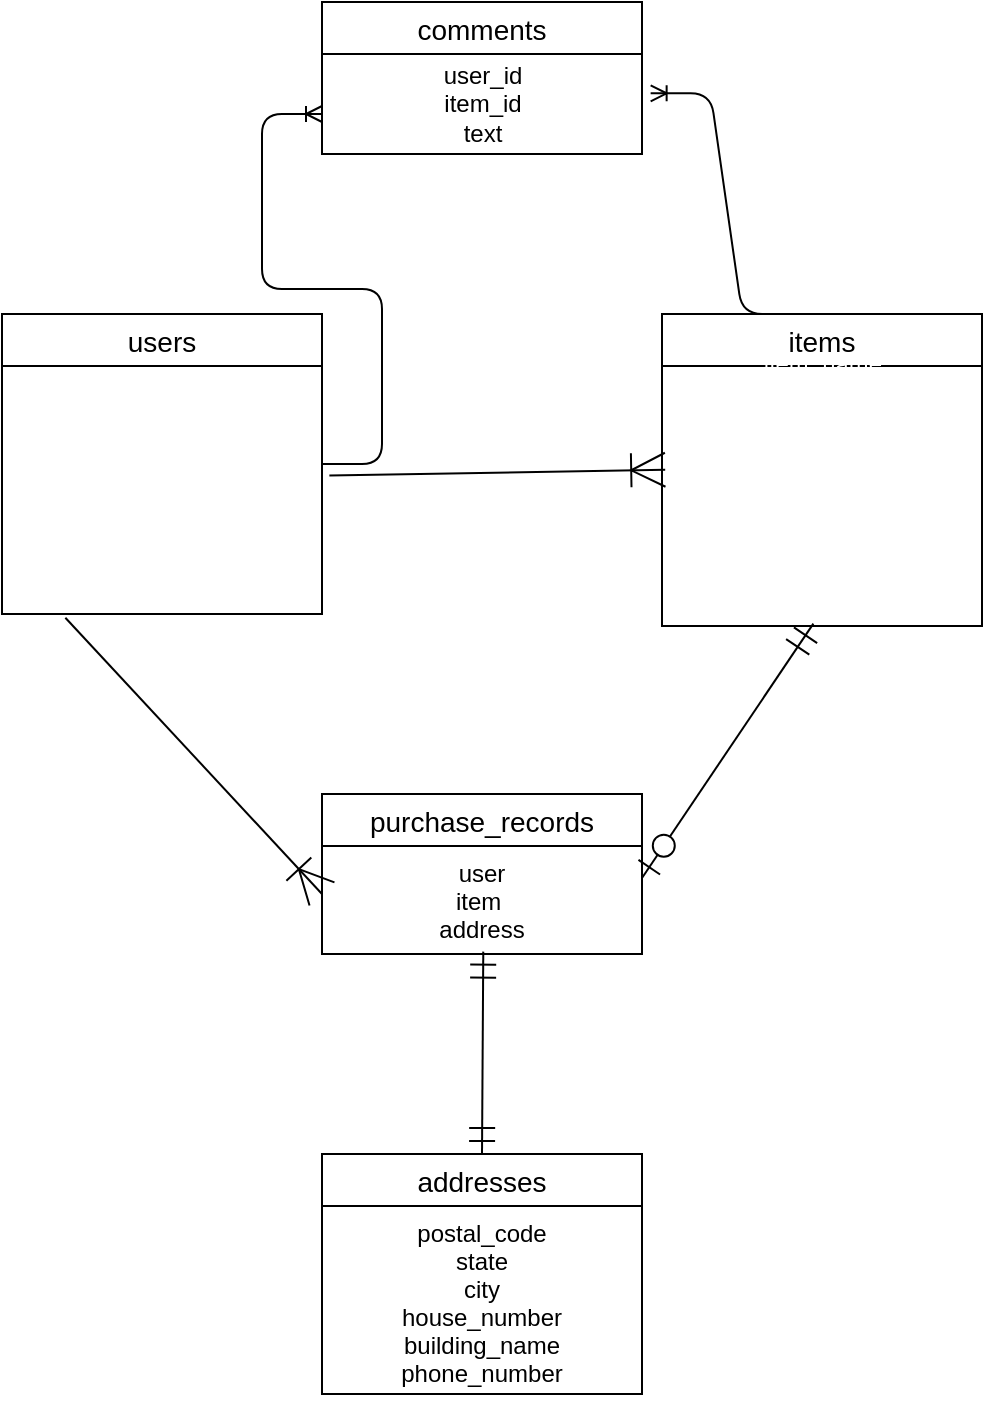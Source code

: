 <mxfile version="13.10.0" type="embed">
    <diagram id="sEBlurR6u1HV5lr4SUfA" name="ページ1">
        <mxGraphModel dx="392" dy="1698" grid="1" gridSize="10" guides="1" tooltips="1" connect="1" arrows="1" fold="1" page="1" pageScale="1" pageWidth="827" pageHeight="1169" math="0" shadow="0">
            <root>
                <mxCell id="0"/>
                <mxCell id="1" parent="0"/>
                <mxCell id="14" value="users" style="swimlane;fontStyle=0;childLayout=stackLayout;horizontal=1;startSize=26;horizontalStack=0;resizeParent=1;resizeParentMax=0;resizeLast=0;collapsible=1;marginBottom=0;align=center;fontSize=14;" parent="1" vertex="1">
                    <mxGeometry x="160" y="80" width="160" height="150" as="geometry"/>
                </mxCell>
                <mxCell id="15" value="nickname&#10;email&#10;password&#10;last_name&#10;first_name&#10;last_name_kana&#10;first_name_kana&#10;birthday" style="text;strokeColor=none;fillColor=none;spacingLeft=4;spacingRight=4;overflow=hidden;rotatable=0;points=[[0,0.5],[1,0.5]];portConstraint=eastwest;fontSize=12;align=center;verticalAlign=middle;fontStyle=0;fontColor=#FFFFFF;" parent="14" vertex="1">
                    <mxGeometry y="26" width="160" height="124" as="geometry"/>
                </mxCell>
                <mxCell id="10" value="items" style="swimlane;fontStyle=0;childLayout=stackLayout;horizontal=1;startSize=26;horizontalStack=0;resizeParent=1;resizeParentMax=0;resizeLast=0;collapsible=1;marginBottom=0;align=center;fontSize=14;" parent="1" vertex="1">
                    <mxGeometry x="490" y="80" width="160" height="156" as="geometry"/>
                </mxCell>
                <mxCell id="20" value="&lt;div style=&quot;font-family: &amp;#34;menlo&amp;#34; , &amp;#34;monaco&amp;#34; , &amp;#34;courier new&amp;#34; , monospace ; font-size: 11px&quot;&gt;&lt;p class=&quot;p1&quot; style=&quot;margin: 0px ; font-stretch: normal ; font-size: 12px ; line-height: normal ; font-family: &amp;#34;helvetica neue&amp;#34;&quot;&gt;&lt;font color=&quot;#ffffff&quot;&gt;item_name&lt;/font&gt;&lt;/p&gt;&lt;p class=&quot;p1&quot; style=&quot;margin: 0px ; font-stretch: normal ; font-size: 12px ; line-height: normal ; font-family: &amp;#34;helvetica neue&amp;#34;&quot;&gt;&lt;font color=&quot;#ffffff&quot;&gt;&amp;nbsp; &amp;nbsp; &amp;nbsp; description&amp;nbsp; &amp;nbsp;&amp;nbsp;&lt;/font&gt;&lt;/p&gt;&lt;p class=&quot;p1&quot; style=&quot;margin: 0px ; font-stretch: normal ; font-size: 12px ; line-height: normal ; font-family: &amp;#34;helvetica neue&amp;#34;&quot;&gt;&lt;font color=&quot;#ffffff&quot;&gt;price&lt;/font&gt;&lt;/p&gt;&lt;p class=&quot;p1&quot; style=&quot;margin: 0px ; font-stretch: normal ; font-size: 12px ; line-height: normal ; font-family: &amp;#34;helvetica neue&amp;#34;&quot;&gt;&lt;font color=&quot;#ffffff&quot;&gt;category&lt;/font&gt;&lt;/p&gt;&lt;p class=&quot;p1&quot; style=&quot;margin: 0px ; font-stretch: normal ; font-size: 12px ; line-height: normal ; font-family: &amp;#34;helvetica neue&amp;#34;&quot;&gt;&lt;font color=&quot;#ffffff&quot;&gt;condition&lt;/font&gt;&lt;/p&gt;&lt;p class=&quot;p1&quot; style=&quot;margin: 0px ; font-stretch: normal ; font-size: 12px ; line-height: normal ; font-family: &amp;#34;helvetica neue&amp;#34;&quot;&gt;&lt;font color=&quot;#ffffff&quot;&gt;shipping_charge&lt;/font&gt;&lt;/p&gt;&lt;p class=&quot;p1&quot; style=&quot;margin: 0px ; font-stretch: normal ; font-size: 12px ; line-height: normal ; font-family: &amp;#34;helvetica neue&amp;#34;&quot;&gt;&lt;font color=&quot;#ffffff&quot;&gt;area&lt;/font&gt;&lt;/p&gt;&lt;p class=&quot;p1&quot; style=&quot;margin: 0px ; font-stretch: normal ; font-size: 12px ; line-height: normal ; font-family: &amp;#34;helvetica neue&amp;#34;&quot;&gt;&lt;font color=&quot;#ffffff&quot;&gt;delivery_time&lt;/font&gt;&lt;/p&gt;&lt;p class=&quot;p1&quot; style=&quot;margin: 0px ; font-stretch: normal ; font-size: 12px ; line-height: normal ; font-family: &amp;#34;helvetica neue&amp;#34;&quot;&gt;&lt;font color=&quot;#ffffff&quot;&gt;user&lt;/font&gt;&lt;/p&gt;&lt;/div&gt;" style="text;html=1;align=center;verticalAlign=middle;resizable=0;points=[];autosize=1;" parent="10" vertex="1">
                    <mxGeometry y="26" width="160" height="130" as="geometry"/>
                </mxCell>
                <mxCell id="6" value="purchase_records" style="swimlane;fontStyle=0;childLayout=stackLayout;horizontal=1;startSize=26;horizontalStack=0;resizeParent=1;resizeParentMax=0;resizeLast=0;collapsible=1;marginBottom=0;align=center;fontSize=14;" parent="1" vertex="1">
                    <mxGeometry x="320" y="320" width="160" height="80" as="geometry"/>
                </mxCell>
                <mxCell id="7" value=" user&#10;item &#10;address " style="text;strokeColor=none;fillColor=none;spacingLeft=4;spacingRight=4;overflow=hidden;rotatable=0;points=[[0,0.5],[1,0.5]];portConstraint=eastwest;fontSize=12;align=center;" parent="6" vertex="1">
                    <mxGeometry y="26" width="160" height="54" as="geometry"/>
                </mxCell>
                <mxCell id="2" value="addresses" style="swimlane;fontStyle=0;childLayout=stackLayout;horizontal=1;startSize=26;horizontalStack=0;resizeParent=1;resizeParentMax=0;resizeLast=0;collapsible=1;marginBottom=0;align=center;fontSize=14;" parent="1" vertex="1">
                    <mxGeometry x="320" y="500" width="160" height="120" as="geometry"/>
                </mxCell>
                <mxCell id="3" value="postal_code&#10;state&#10;city&#10;house_number&#10;building_name&#10;phone_number" style="text;strokeColor=none;fillColor=none;spacingLeft=4;spacingRight=4;overflow=hidden;rotatable=0;points=[[0,0.5],[1,0.5]];portConstraint=eastwest;fontSize=12;align=center;" parent="2" vertex="1">
                    <mxGeometry y="26" width="160" height="94" as="geometry"/>
                </mxCell>
                <mxCell id="22" value="" style="fontSize=12;html=1;endArrow=ERoneToMany;exitX=1.023;exitY=0.442;exitDx=0;exitDy=0;exitPerimeter=0;entryX=0.01;entryY=0.399;entryDx=0;entryDy=0;entryPerimeter=0;endSize=15;" parent="1" source="15" target="20" edge="1">
                    <mxGeometry width="100" height="100" relative="1" as="geometry">
                        <mxPoint x="300" y="220" as="sourcePoint"/>
                        <mxPoint x="400" y="120" as="targetPoint"/>
                    </mxGeometry>
                </mxCell>
                <mxCell id="26" value="" style="fontSize=12;html=1;endArrow=ERzeroToOne;startArrow=ERmandOne;exitX=0.473;exitY=0.991;exitDx=0;exitDy=0;exitPerimeter=0;endSize=11;startSize=12;" parent="1" source="20" edge="1">
                    <mxGeometry width="100" height="100" relative="1" as="geometry">
                        <mxPoint x="360" y="360" as="sourcePoint"/>
                        <mxPoint x="480" y="362" as="targetPoint"/>
                    </mxGeometry>
                </mxCell>
                <mxCell id="28" value="" style="fontSize=12;html=1;endArrow=ERoneToMany;exitX=0.198;exitY=1.015;exitDx=0;exitDy=0;exitPerimeter=0;endSize=15;" parent="1" source="15" edge="1">
                    <mxGeometry width="100" height="100" relative="1" as="geometry">
                        <mxPoint x="360" y="360" as="sourcePoint"/>
                        <mxPoint x="320" y="370" as="targetPoint"/>
                    </mxGeometry>
                </mxCell>
                <mxCell id="29" value="" style="fontSize=12;html=1;endArrow=ERmandOne;startArrow=ERmandOne;exitX=0.5;exitY=0;exitDx=0;exitDy=0;entryX=0.504;entryY=0.978;entryDx=0;entryDy=0;entryPerimeter=0;endSize=11;startSize=11;" parent="1" source="2" target="7" edge="1">
                    <mxGeometry width="100" height="100" relative="1" as="geometry">
                        <mxPoint x="400" y="440" as="sourcePoint"/>
                        <mxPoint x="460" y="260" as="targetPoint"/>
                    </mxGeometry>
                </mxCell>
                <mxCell id="30" value="comments" style="swimlane;fontStyle=0;childLayout=stackLayout;horizontal=1;startSize=26;horizontalStack=0;resizeParent=1;resizeParentMax=0;resizeLast=0;collapsible=1;marginBottom=0;align=center;fontSize=14;" vertex="1" parent="1">
                    <mxGeometry x="320" y="-76" width="160" height="76" as="geometry"/>
                </mxCell>
                <mxCell id="35" value="user_id&lt;br&gt;item_id&lt;br&gt;text" style="text;html=1;align=center;verticalAlign=middle;resizable=0;points=[];autosize=1;" vertex="1" parent="1">
                    <mxGeometry x="320" y="-50" width="160" height="50" as="geometry"/>
                </mxCell>
                <mxCell id="37" value="" style="edgeStyle=entityRelationEdgeStyle;fontSize=12;html=1;endArrow=ERoneToMany;align=center;" edge="1" parent="1" source="14">
                    <mxGeometry width="100" height="100" relative="1" as="geometry">
                        <mxPoint x="220" y="80" as="sourcePoint"/>
                        <mxPoint x="320" y="-20" as="targetPoint"/>
                    </mxGeometry>
                </mxCell>
                <mxCell id="38" value="" style="edgeStyle=entityRelationEdgeStyle;fontSize=12;html=1;endArrow=ERoneToMany;align=center;entryX=1.027;entryY=0.393;entryDx=0;entryDy=0;entryPerimeter=0;exitX=0.438;exitY=0;exitDx=0;exitDy=0;exitPerimeter=0;" edge="1" parent="1" source="10" target="35">
                    <mxGeometry width="100" height="100" relative="1" as="geometry">
                        <mxPoint x="470" y="120" as="sourcePoint"/>
                        <mxPoint x="570" y="20" as="targetPoint"/>
                    </mxGeometry>
                </mxCell>
            </root>
        </mxGraphModel>
    </diagram>
</mxfile>